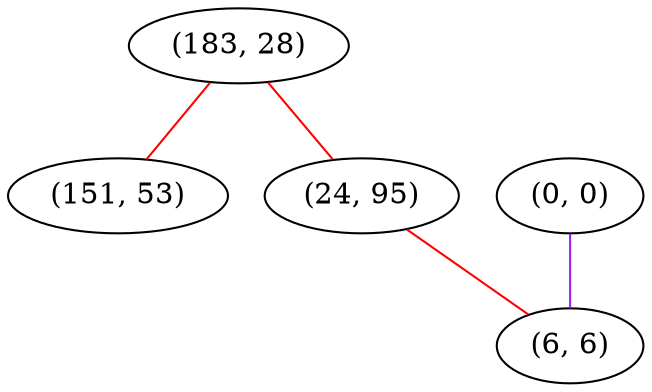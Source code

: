 graph "" {
"(183, 28)";
"(0, 0)";
"(151, 53)";
"(24, 95)";
"(6, 6)";
"(183, 28)" -- "(151, 53)"  [color=red, key=0, weight=1];
"(183, 28)" -- "(24, 95)"  [color=red, key=0, weight=1];
"(0, 0)" -- "(6, 6)"  [color=purple, key=0, weight=4];
"(24, 95)" -- "(6, 6)"  [color=red, key=0, weight=1];
}

